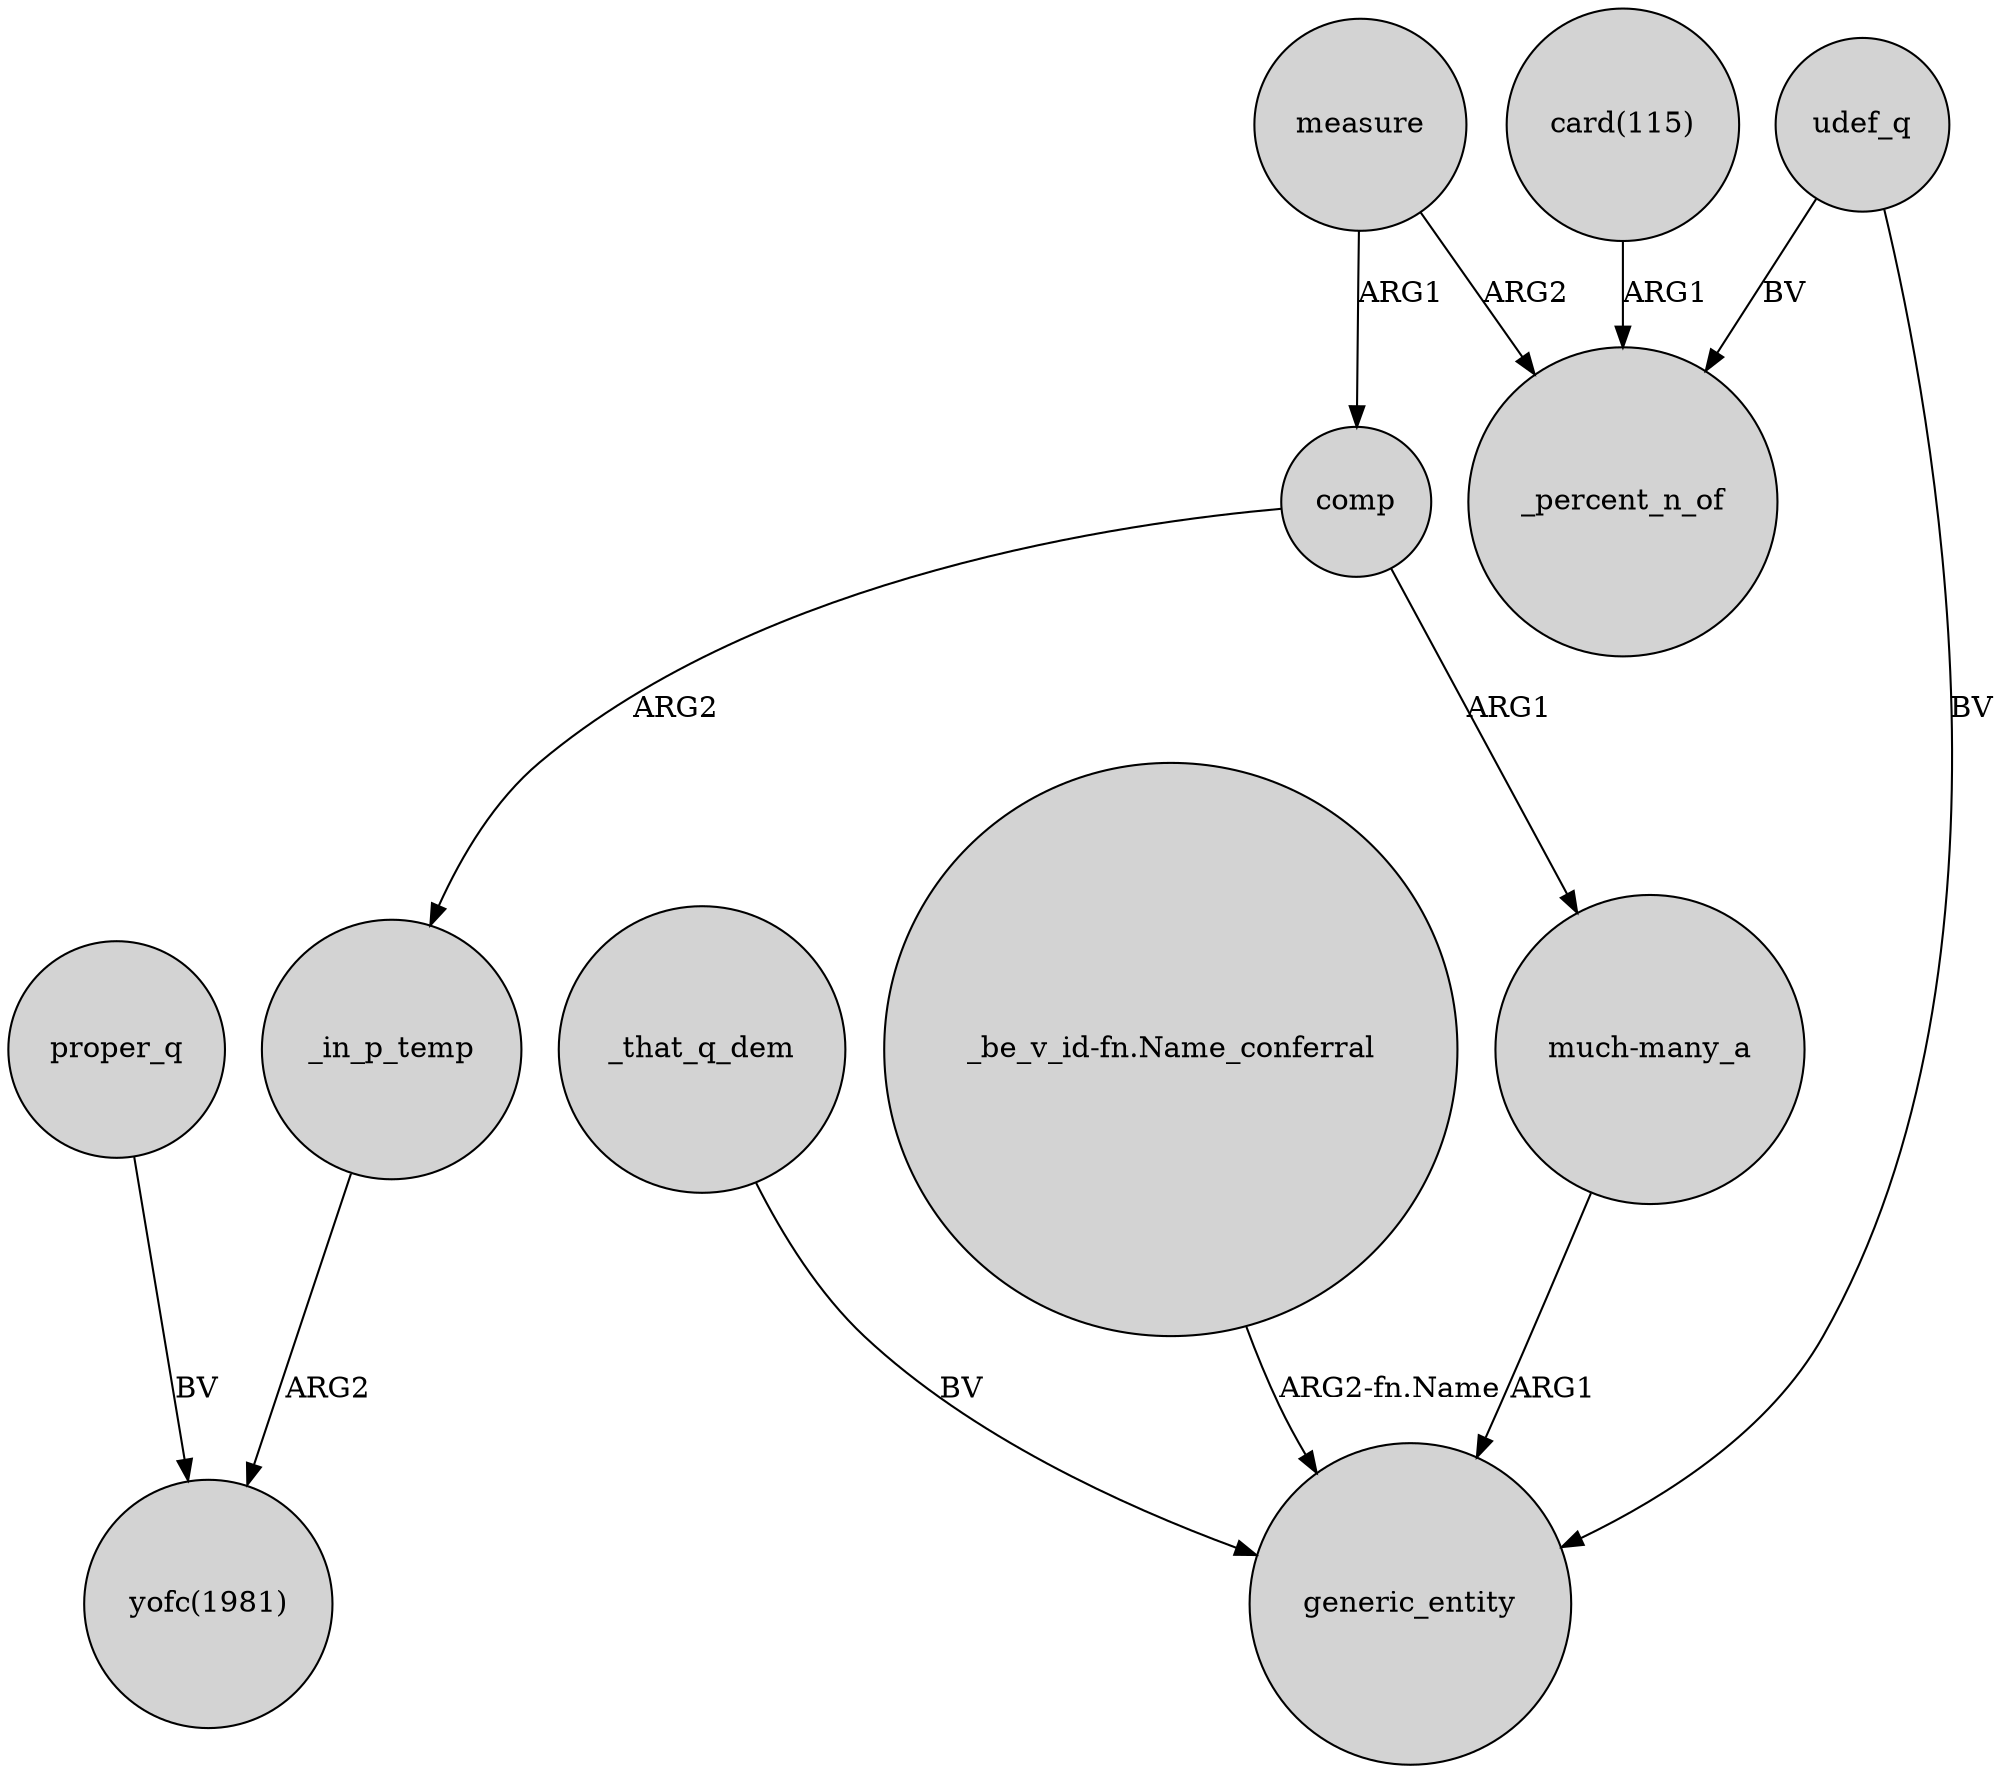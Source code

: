 digraph {
	node [shape=circle style=filled]
	proper_q -> "yofc(1981)" [label=BV]
	"_be_v_id-fn.Name_conferral" -> generic_entity [label="ARG2-fn.Name"]
	udef_q -> _percent_n_of [label=BV]
	comp -> _in_p_temp [label=ARG2]
	"much-many_a" -> generic_entity [label=ARG1]
	_in_p_temp -> "yofc(1981)" [label=ARG2]
	measure -> _percent_n_of [label=ARG2]
	_that_q_dem -> generic_entity [label=BV]
	udef_q -> generic_entity [label=BV]
	"card(115)" -> _percent_n_of [label=ARG1]
	comp -> "much-many_a" [label=ARG1]
	measure -> comp [label=ARG1]
}
